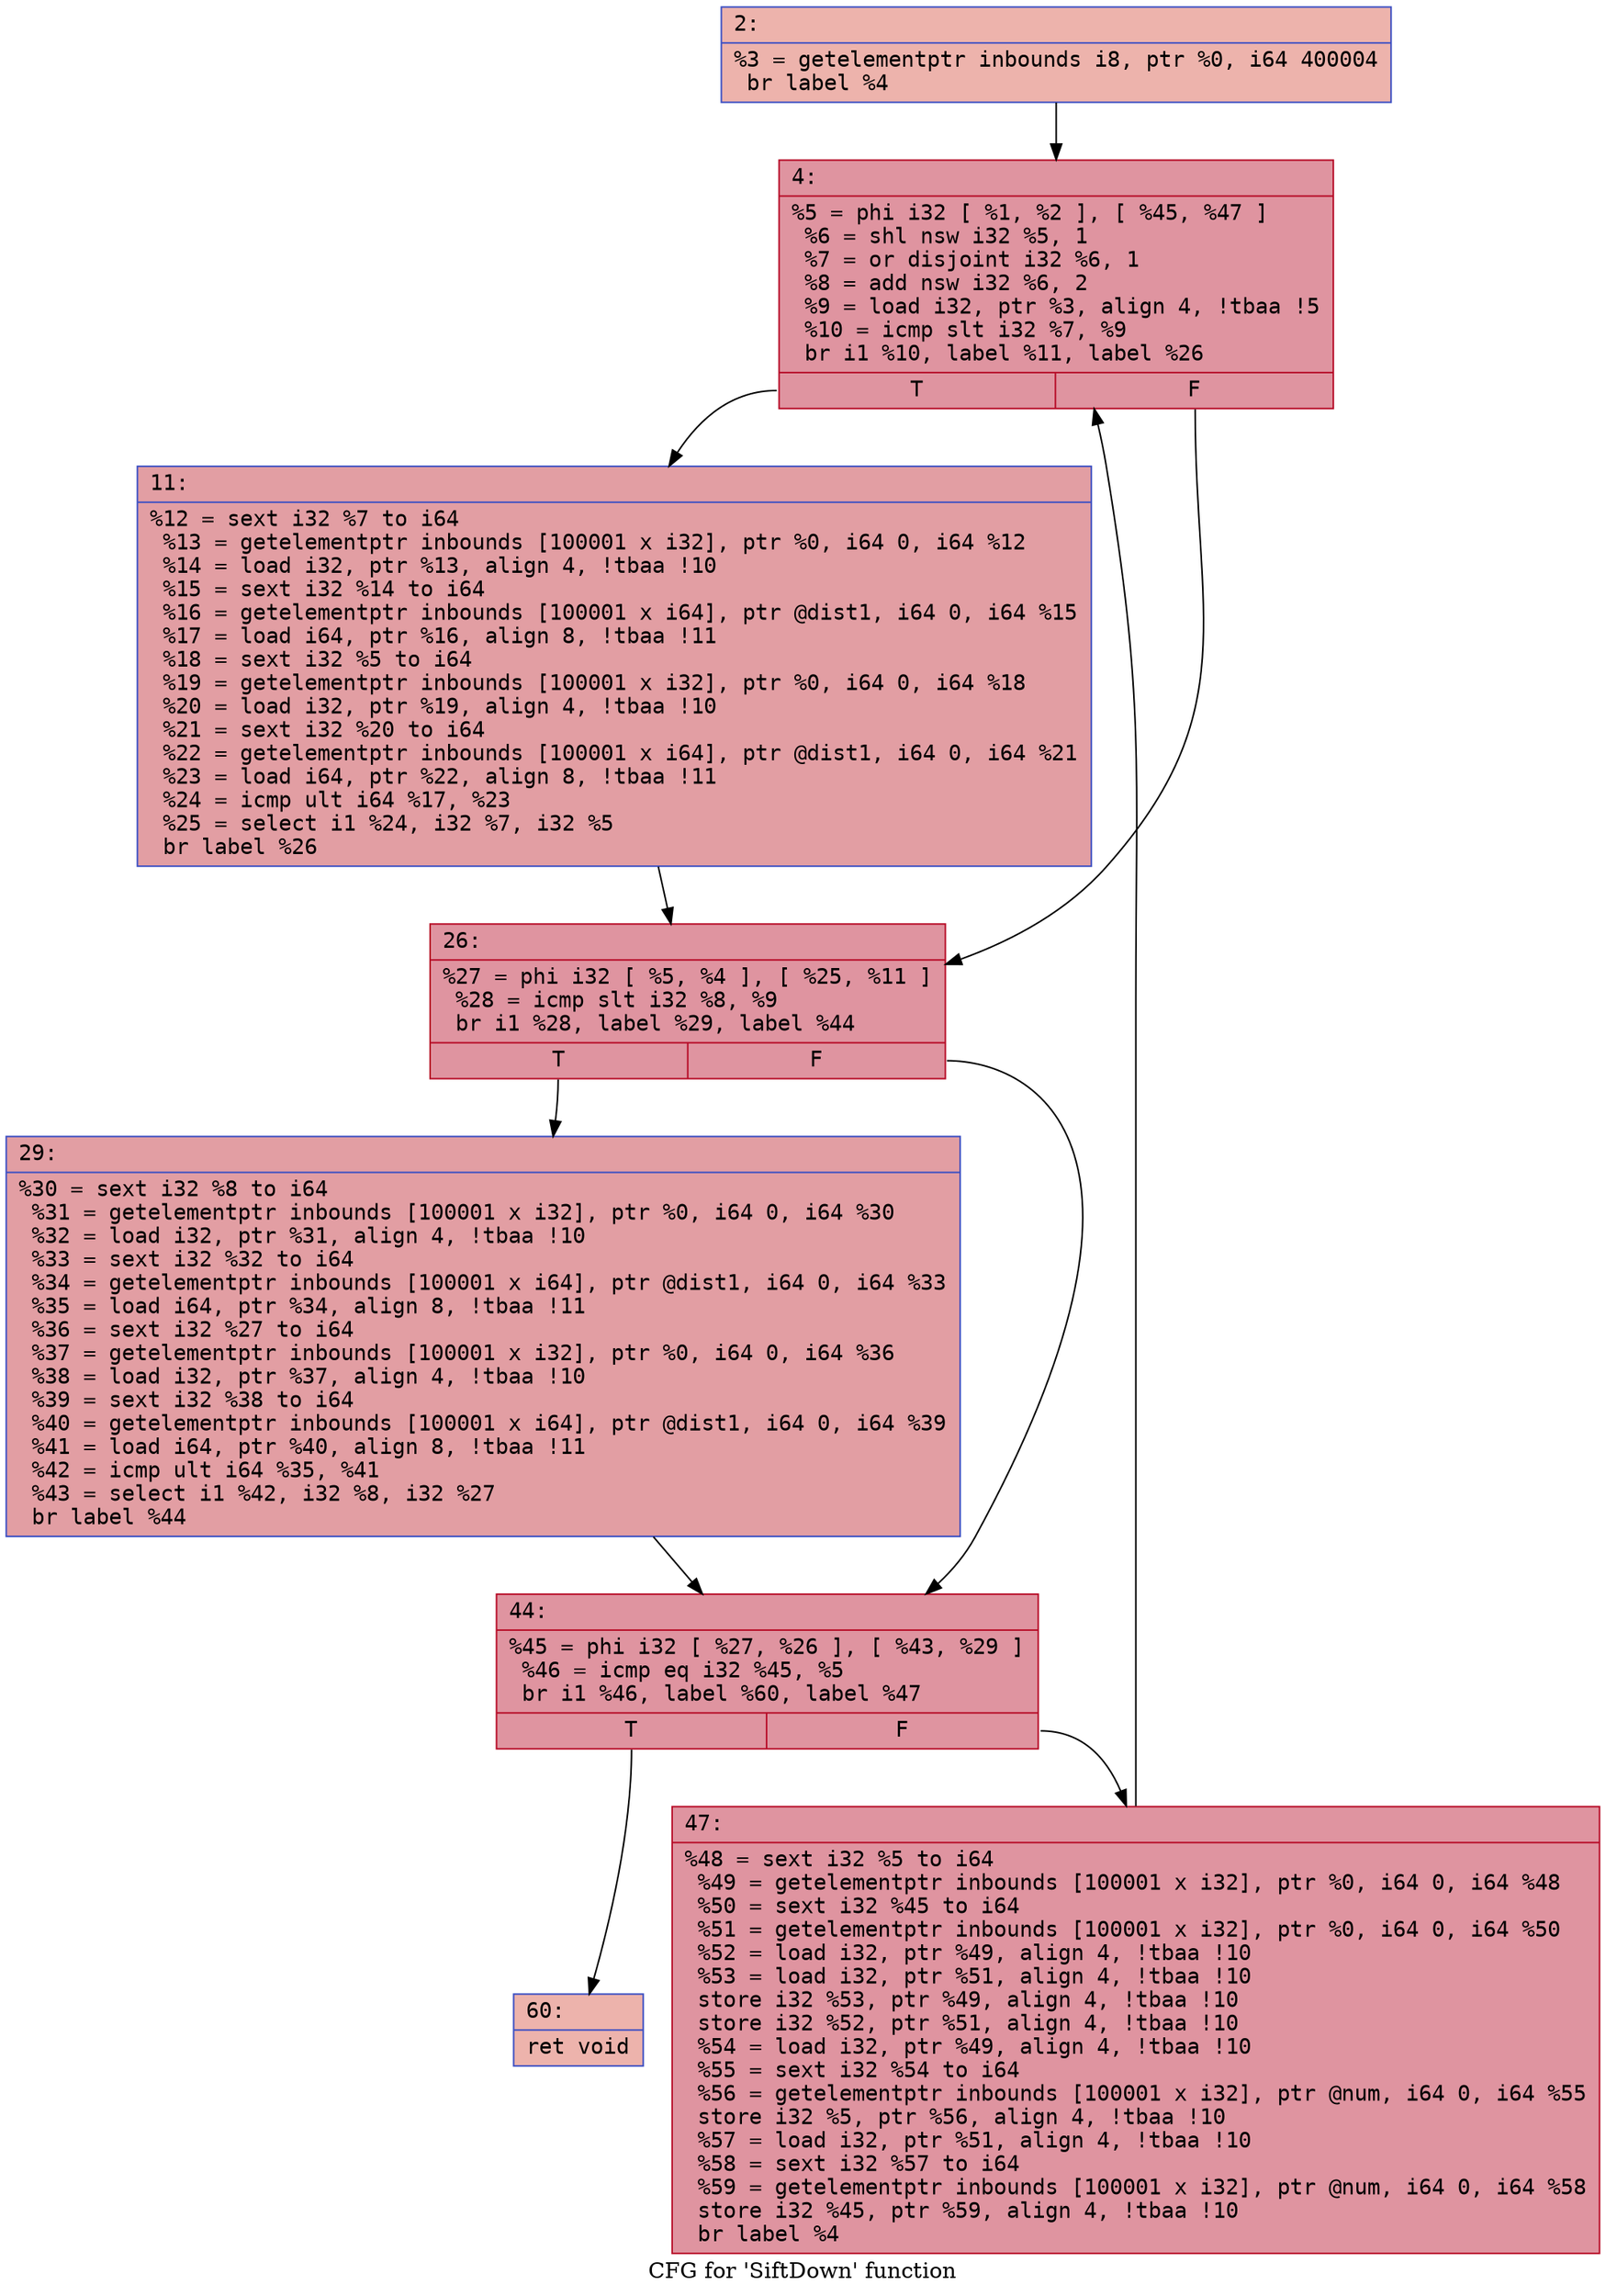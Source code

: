 digraph "CFG for 'SiftDown' function" {
	label="CFG for 'SiftDown' function";

	Node0x56e38e31e100 [shape=record,color="#3d50c3ff", style=filled, fillcolor="#d6524470" fontname="Courier",label="{2:\l|  %3 = getelementptr inbounds i8, ptr %0, i64 400004\l  br label %4\l}"];
	Node0x56e38e31e100 -> Node0x56e38e31e270[tooltip="2 -> 4\nProbability 100.00%" ];
	Node0x56e38e31e270 [shape=record,color="#b70d28ff", style=filled, fillcolor="#b70d2870" fontname="Courier",label="{4:\l|  %5 = phi i32 [ %1, %2 ], [ %45, %47 ]\l  %6 = shl nsw i32 %5, 1\l  %7 = or disjoint i32 %6, 1\l  %8 = add nsw i32 %6, 2\l  %9 = load i32, ptr %3, align 4, !tbaa !5\l  %10 = icmp slt i32 %7, %9\l  br i1 %10, label %11, label %26\l|{<s0>T|<s1>F}}"];
	Node0x56e38e31e270:s0 -> Node0x56e38e31e8d0[tooltip="4 -> 11\nProbability 50.00%" ];
	Node0x56e38e31e270:s1 -> Node0x56e38e31e970[tooltip="4 -> 26\nProbability 50.00%" ];
	Node0x56e38e31e8d0 [shape=record,color="#3d50c3ff", style=filled, fillcolor="#be242e70" fontname="Courier",label="{11:\l|  %12 = sext i32 %7 to i64\l  %13 = getelementptr inbounds [100001 x i32], ptr %0, i64 0, i64 %12\l  %14 = load i32, ptr %13, align 4, !tbaa !10\l  %15 = sext i32 %14 to i64\l  %16 = getelementptr inbounds [100001 x i64], ptr @dist1, i64 0, i64 %15\l  %17 = load i64, ptr %16, align 8, !tbaa !11\l  %18 = sext i32 %5 to i64\l  %19 = getelementptr inbounds [100001 x i32], ptr %0, i64 0, i64 %18\l  %20 = load i32, ptr %19, align 4, !tbaa !10\l  %21 = sext i32 %20 to i64\l  %22 = getelementptr inbounds [100001 x i64], ptr @dist1, i64 0, i64 %21\l  %23 = load i64, ptr %22, align 8, !tbaa !11\l  %24 = icmp ult i64 %17, %23\l  %25 = select i1 %24, i32 %7, i32 %5\l  br label %26\l}"];
	Node0x56e38e31e8d0 -> Node0x56e38e31e970[tooltip="11 -> 26\nProbability 100.00%" ];
	Node0x56e38e31e970 [shape=record,color="#b70d28ff", style=filled, fillcolor="#b70d2870" fontname="Courier",label="{26:\l|  %27 = phi i32 [ %5, %4 ], [ %25, %11 ]\l  %28 = icmp slt i32 %8, %9\l  br i1 %28, label %29, label %44\l|{<s0>T|<s1>F}}"];
	Node0x56e38e31e970:s0 -> Node0x56e38e31fbc0[tooltip="26 -> 29\nProbability 50.00%" ];
	Node0x56e38e31e970:s1 -> Node0x56e38e31fc20[tooltip="26 -> 44\nProbability 50.00%" ];
	Node0x56e38e31fbc0 [shape=record,color="#3d50c3ff", style=filled, fillcolor="#be242e70" fontname="Courier",label="{29:\l|  %30 = sext i32 %8 to i64\l  %31 = getelementptr inbounds [100001 x i32], ptr %0, i64 0, i64 %30\l  %32 = load i32, ptr %31, align 4, !tbaa !10\l  %33 = sext i32 %32 to i64\l  %34 = getelementptr inbounds [100001 x i64], ptr @dist1, i64 0, i64 %33\l  %35 = load i64, ptr %34, align 8, !tbaa !11\l  %36 = sext i32 %27 to i64\l  %37 = getelementptr inbounds [100001 x i32], ptr %0, i64 0, i64 %36\l  %38 = load i32, ptr %37, align 4, !tbaa !10\l  %39 = sext i32 %38 to i64\l  %40 = getelementptr inbounds [100001 x i64], ptr @dist1, i64 0, i64 %39\l  %41 = load i64, ptr %40, align 8, !tbaa !11\l  %42 = icmp ult i64 %35, %41\l  %43 = select i1 %42, i32 %8, i32 %27\l  br label %44\l}"];
	Node0x56e38e31fbc0 -> Node0x56e38e31fc20[tooltip="29 -> 44\nProbability 100.00%" ];
	Node0x56e38e31fc20 [shape=record,color="#b70d28ff", style=filled, fillcolor="#b70d2870" fontname="Courier",label="{44:\l|  %45 = phi i32 [ %27, %26 ], [ %43, %29 ]\l  %46 = icmp eq i32 %45, %5\l  br i1 %46, label %60, label %47\l|{<s0>T|<s1>F}}"];
	Node0x56e38e31fc20:s0 -> Node0x56e38e320730[tooltip="44 -> 60\nProbability 3.12%" ];
	Node0x56e38e31fc20:s1 -> Node0x56e38e31e370[tooltip="44 -> 47\nProbability 96.88%" ];
	Node0x56e38e31e370 [shape=record,color="#b70d28ff", style=filled, fillcolor="#b70d2870" fontname="Courier",label="{47:\l|  %48 = sext i32 %5 to i64\l  %49 = getelementptr inbounds [100001 x i32], ptr %0, i64 0, i64 %48\l  %50 = sext i32 %45 to i64\l  %51 = getelementptr inbounds [100001 x i32], ptr %0, i64 0, i64 %50\l  %52 = load i32, ptr %49, align 4, !tbaa !10\l  %53 = load i32, ptr %51, align 4, !tbaa !10\l  store i32 %53, ptr %49, align 4, !tbaa !10\l  store i32 %52, ptr %51, align 4, !tbaa !10\l  %54 = load i32, ptr %49, align 4, !tbaa !10\l  %55 = sext i32 %54 to i64\l  %56 = getelementptr inbounds [100001 x i32], ptr @num, i64 0, i64 %55\l  store i32 %5, ptr %56, align 4, !tbaa !10\l  %57 = load i32, ptr %51, align 4, !tbaa !10\l  %58 = sext i32 %57 to i64\l  %59 = getelementptr inbounds [100001 x i32], ptr @num, i64 0, i64 %58\l  store i32 %45, ptr %59, align 4, !tbaa !10\l  br label %4\l}"];
	Node0x56e38e31e370 -> Node0x56e38e31e270[tooltip="47 -> 4\nProbability 100.00%" ];
	Node0x56e38e320730 [shape=record,color="#3d50c3ff", style=filled, fillcolor="#d6524470" fontname="Courier",label="{60:\l|  ret void\l}"];
}
